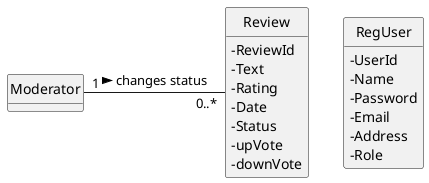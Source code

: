 @startuml
'https://plantuml.com/sequence-diagram

skinparam classAttributeIconSize 0
hide circle
hide methods

class RegUser{
-UserId
-Name
-Password
-Email
-Address
-Role
}
class Review{
-ReviewId
-Text
-Rating
-Date
-Status
-upVote
-downVote
}

Moderator "1" -right-- "0..*" Review:  changes status  >
@enduml
